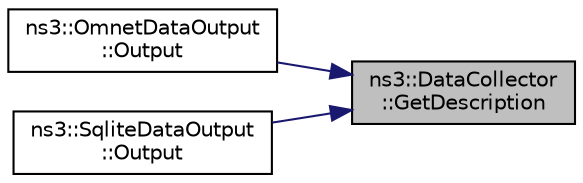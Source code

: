 digraph "ns3::DataCollector::GetDescription"
{
 // LATEX_PDF_SIZE
  edge [fontname="Helvetica",fontsize="10",labelfontname="Helvetica",labelfontsize="10"];
  node [fontname="Helvetica",fontsize="10",shape=record];
  rankdir="RL";
  Node1 [label="ns3::DataCollector\l::GetDescription",height=0.2,width=0.4,color="black", fillcolor="grey75", style="filled", fontcolor="black",tooltip="Return the description label."];
  Node1 -> Node2 [dir="back",color="midnightblue",fontsize="10",style="solid",fontname="Helvetica"];
  Node2 [label="ns3::OmnetDataOutput\l::Output",height=0.2,width=0.4,color="black", fillcolor="white", style="filled",URL="$classns3_1_1_omnet_data_output.html#aaa7397204fe15cc52f86526acc8c034a",tooltip="Outputs information from the provided DataCollector."];
  Node1 -> Node3 [dir="back",color="midnightblue",fontsize="10",style="solid",fontname="Helvetica"];
  Node3 [label="ns3::SqliteDataOutput\l::Output",height=0.2,width=0.4,color="black", fillcolor="white", style="filled",URL="$classns3_1_1_sqlite_data_output.html#a4a044179d5997ef87f2a35b3d0b2030a",tooltip="Outputs information from the provided DataCollector."];
}
